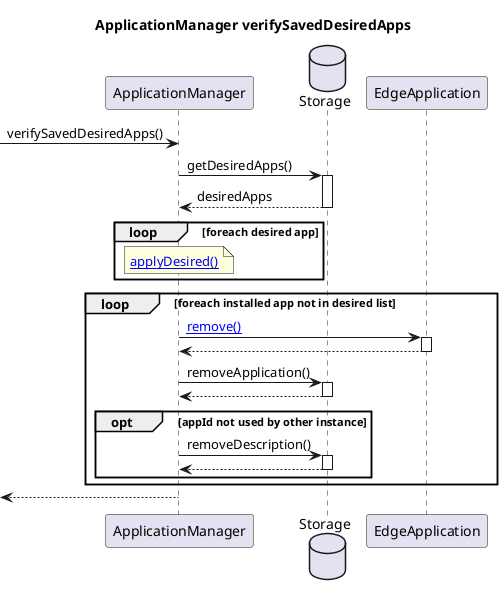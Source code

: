 @startuml
title "ApplicationManager verifySavedDesiredApps"

participant ApplicationManager as AM
database Storage as Stor
participant EdgeApplication as EApp

[->AM: verifySavedDesiredApps()

AM->Stor ++: getDesiredApps()
Stor-->AM --: desiredApps

loop foreach desired app
    note over AM: [[http://www.plantuml.com/plantuml/proxy?cache=no&src=https://raw.githubusercontent.com/se-edge/diagrams/develop/ApplicationManager/applyDesired.puml&fmt=svg applyDesired()]]
end

loop foreach installed app not in desired list
    AM->EApp ++: [[http://www.plantuml.com/plantuml/proxy?cache=no&src=https://raw.githubusercontent.com/se-edge/diagrams/develop/ApplicationManager/ComposeApplication.remove.puml&fmt=svg remove()]]
    EApp-->AM --:

    AM->Stor ++: removeApplication()
    Stor-->AM --:

    opt appId not used by other instance
        AM->Stor ++: removeDescription()
        Stor-->AM --:
    end
end

AM-->[:
@enduml
